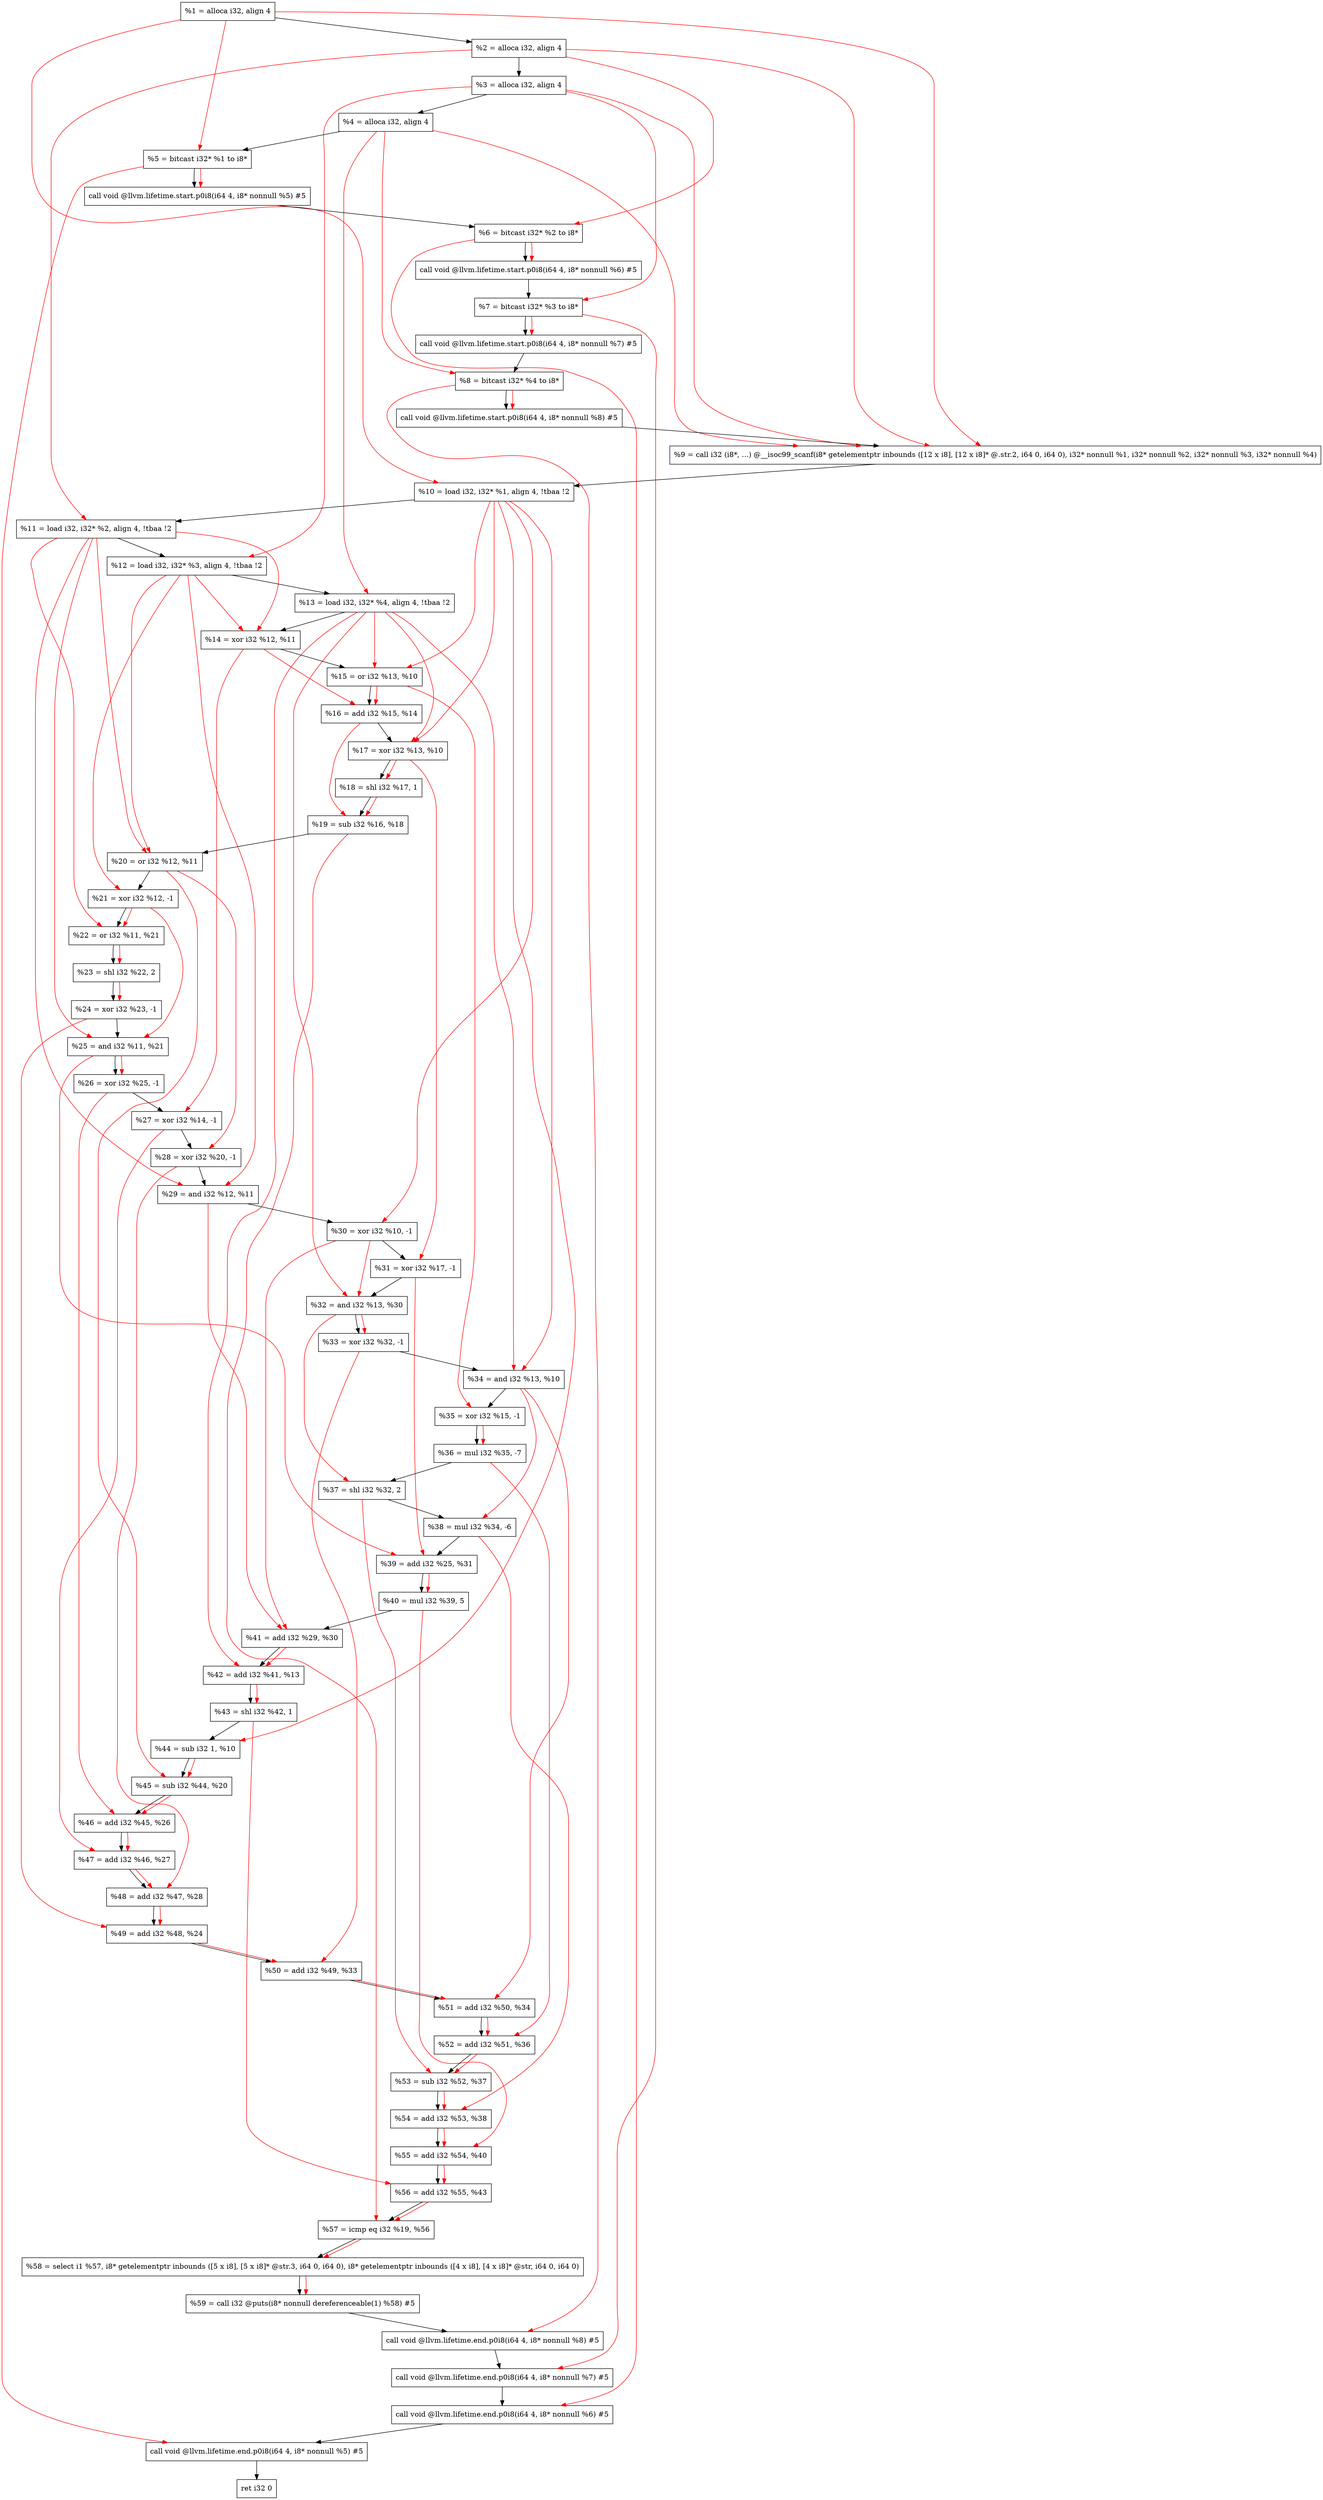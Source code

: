 digraph "DFG for'main' function" {
	Node0xb02e68[shape=record, label="  %1 = alloca i32, align 4"];
	Node0xb02ee8[shape=record, label="  %2 = alloca i32, align 4"];
	Node0xb02f78[shape=record, label="  %3 = alloca i32, align 4"];
	Node0xb02fd8[shape=record, label="  %4 = alloca i32, align 4"];
	Node0xb03088[shape=record, label="  %5 = bitcast i32* %1 to i8*"];
	Node0xb034b8[shape=record, label="  call void @llvm.lifetime.start.p0i8(i64 4, i8* nonnull %5) #5"];
	Node0xb03598[shape=record, label="  %6 = bitcast i32* %2 to i8*"];
	Node0xb03698[shape=record, label="  call void @llvm.lifetime.start.p0i8(i64 4, i8* nonnull %6) #5"];
	Node0xb03758[shape=record, label="  %7 = bitcast i32* %3 to i8*"];
	Node0xb03808[shape=record, label="  call void @llvm.lifetime.start.p0i8(i64 4, i8* nonnull %7) #5"];
	Node0xb038c8[shape=record, label="  %8 = bitcast i32* %4 to i8*"];
	Node0xb03978[shape=record, label="  call void @llvm.lifetime.start.p0i8(i64 4, i8* nonnull %8) #5"];
	Node0xafdc00[shape=record, label="  %9 = call i32 (i8*, ...) @__isoc99_scanf(i8* getelementptr inbounds ([12 x i8], [12 x i8]* @.str.2, i64 0, i64 0), i32* nonnull %1, i32* nonnull %2, i32* nonnull %3, i32* nonnull %4)"];
	Node0xb03b78[shape=record, label="  %10 = load i32, i32* %1, align 4, !tbaa !2"];
	Node0xb04ae8[shape=record, label="  %11 = load i32, i32* %2, align 4, !tbaa !2"];
	Node0xb05158[shape=record, label="  %12 = load i32, i32* %3, align 4, !tbaa !2"];
	Node0xb051b8[shape=record, label="  %13 = load i32, i32* %4, align 4, !tbaa !2"];
	Node0xb05230[shape=record, label="  %14 = xor i32 %12, %11"];
	Node0xb052a0[shape=record, label="  %15 = or i32 %13, %10"];
	Node0xb05310[shape=record, label="  %16 = add i32 %15, %14"];
	Node0xb05380[shape=record, label="  %17 = xor i32 %13, %10"];
	Node0xb053f0[shape=record, label="  %18 = shl i32 %17, 1"];
	Node0xb05460[shape=record, label="  %19 = sub i32 %16, %18"];
	Node0xb054d0[shape=record, label="  %20 = or i32 %12, %11"];
	Node0xb05540[shape=record, label="  %21 = xor i32 %12, -1"];
	Node0xb055b0[shape=record, label="  %22 = or i32 %11, %21"];
	Node0xb05620[shape=record, label="  %23 = shl i32 %22, 2"];
	Node0xb05690[shape=record, label="  %24 = xor i32 %23, -1"];
	Node0xb05700[shape=record, label="  %25 = and i32 %11, %21"];
	Node0xb05770[shape=record, label="  %26 = xor i32 %25, -1"];
	Node0xb057e0[shape=record, label="  %27 = xor i32 %14, -1"];
	Node0xb05850[shape=record, label="  %28 = xor i32 %20, -1"];
	Node0xb058c0[shape=record, label="  %29 = and i32 %12, %11"];
	Node0xb05930[shape=record, label="  %30 = xor i32 %10, -1"];
	Node0xb059a0[shape=record, label="  %31 = xor i32 %17, -1"];
	Node0xb05a10[shape=record, label="  %32 = and i32 %13, %30"];
	Node0xb05a80[shape=record, label="  %33 = xor i32 %32, -1"];
	Node0xb05af0[shape=record, label="  %34 = and i32 %13, %10"];
	Node0xb05b60[shape=record, label="  %35 = xor i32 %15, -1"];
	Node0xb05bd0[shape=record, label="  %36 = mul i32 %35, -7"];
	Node0xb05c40[shape=record, label="  %37 = shl i32 %32, 2"];
	Node0xb05cb0[shape=record, label="  %38 = mul i32 %34, -6"];
	Node0xb05d20[shape=record, label="  %39 = add i32 %25, %31"];
	Node0xb05d90[shape=record, label="  %40 = mul i32 %39, 5"];
	Node0xb05e00[shape=record, label="  %41 = add i32 %29, %30"];
	Node0xb05e70[shape=record, label="  %42 = add i32 %41, %13"];
	Node0xb05ee0[shape=record, label="  %43 = shl i32 %42, 1"];
	Node0xb05f50[shape=record, label="  %44 = sub i32 1, %10"];
	Node0xb05fc0[shape=record, label="  %45 = sub i32 %44, %20"];
	Node0xb06030[shape=record, label="  %46 = add i32 %45, %26"];
	Node0xb060a0[shape=record, label="  %47 = add i32 %46, %27"];
	Node0xb06110[shape=record, label="  %48 = add i32 %47, %28"];
	Node0xb06180[shape=record, label="  %49 = add i32 %48, %24"];
	Node0xb061f0[shape=record, label="  %50 = add i32 %49, %33"];
	Node0xb06260[shape=record, label="  %51 = add i32 %50, %34"];
	Node0xb062d0[shape=record, label="  %52 = add i32 %51, %36"];
	Node0xb06340[shape=record, label="  %53 = sub i32 %52, %37"];
	Node0xb063b0[shape=record, label="  %54 = add i32 %53, %38"];
	Node0xb06420[shape=record, label="  %55 = add i32 %54, %40"];
	Node0xb06490[shape=record, label="  %56 = add i32 %55, %43"];
	Node0xb06500[shape=record, label="  %57 = icmp eq i32 %19, %56"];
	Node0xaa28b8[shape=record, label="  %58 = select i1 %57, i8* getelementptr inbounds ([5 x i8], [5 x i8]* @str.3, i64 0, i64 0), i8* getelementptr inbounds ([4 x i8], [4 x i8]* @str, i64 0, i64 0)"];
	Node0xb06590[shape=record, label="  %59 = call i32 @puts(i8* nonnull dereferenceable(1) %58) #5"];
	Node0xb06838[shape=record, label="  call void @llvm.lifetime.end.p0i8(i64 4, i8* nonnull %8) #5"];
	Node0xb06998[shape=record, label="  call void @llvm.lifetime.end.p0i8(i64 4, i8* nonnull %7) #5"];
	Node0xb06aa8[shape=record, label="  call void @llvm.lifetime.end.p0i8(i64 4, i8* nonnull %6) #5"];
	Node0xb06bb8[shape=record, label="  call void @llvm.lifetime.end.p0i8(i64 4, i8* nonnull %5) #5"];
	Node0xb06c78[shape=record, label="  ret i32 0"];
	Node0xb02e68 -> Node0xb02ee8;
	Node0xb02ee8 -> Node0xb02f78;
	Node0xb02f78 -> Node0xb02fd8;
	Node0xb02fd8 -> Node0xb03088;
	Node0xb03088 -> Node0xb034b8;
	Node0xb034b8 -> Node0xb03598;
	Node0xb03598 -> Node0xb03698;
	Node0xb03698 -> Node0xb03758;
	Node0xb03758 -> Node0xb03808;
	Node0xb03808 -> Node0xb038c8;
	Node0xb038c8 -> Node0xb03978;
	Node0xb03978 -> Node0xafdc00;
	Node0xafdc00 -> Node0xb03b78;
	Node0xb03b78 -> Node0xb04ae8;
	Node0xb04ae8 -> Node0xb05158;
	Node0xb05158 -> Node0xb051b8;
	Node0xb051b8 -> Node0xb05230;
	Node0xb05230 -> Node0xb052a0;
	Node0xb052a0 -> Node0xb05310;
	Node0xb05310 -> Node0xb05380;
	Node0xb05380 -> Node0xb053f0;
	Node0xb053f0 -> Node0xb05460;
	Node0xb05460 -> Node0xb054d0;
	Node0xb054d0 -> Node0xb05540;
	Node0xb05540 -> Node0xb055b0;
	Node0xb055b0 -> Node0xb05620;
	Node0xb05620 -> Node0xb05690;
	Node0xb05690 -> Node0xb05700;
	Node0xb05700 -> Node0xb05770;
	Node0xb05770 -> Node0xb057e0;
	Node0xb057e0 -> Node0xb05850;
	Node0xb05850 -> Node0xb058c0;
	Node0xb058c0 -> Node0xb05930;
	Node0xb05930 -> Node0xb059a0;
	Node0xb059a0 -> Node0xb05a10;
	Node0xb05a10 -> Node0xb05a80;
	Node0xb05a80 -> Node0xb05af0;
	Node0xb05af0 -> Node0xb05b60;
	Node0xb05b60 -> Node0xb05bd0;
	Node0xb05bd0 -> Node0xb05c40;
	Node0xb05c40 -> Node0xb05cb0;
	Node0xb05cb0 -> Node0xb05d20;
	Node0xb05d20 -> Node0xb05d90;
	Node0xb05d90 -> Node0xb05e00;
	Node0xb05e00 -> Node0xb05e70;
	Node0xb05e70 -> Node0xb05ee0;
	Node0xb05ee0 -> Node0xb05f50;
	Node0xb05f50 -> Node0xb05fc0;
	Node0xb05fc0 -> Node0xb06030;
	Node0xb06030 -> Node0xb060a0;
	Node0xb060a0 -> Node0xb06110;
	Node0xb06110 -> Node0xb06180;
	Node0xb06180 -> Node0xb061f0;
	Node0xb061f0 -> Node0xb06260;
	Node0xb06260 -> Node0xb062d0;
	Node0xb062d0 -> Node0xb06340;
	Node0xb06340 -> Node0xb063b0;
	Node0xb063b0 -> Node0xb06420;
	Node0xb06420 -> Node0xb06490;
	Node0xb06490 -> Node0xb06500;
	Node0xb06500 -> Node0xaa28b8;
	Node0xaa28b8 -> Node0xb06590;
	Node0xb06590 -> Node0xb06838;
	Node0xb06838 -> Node0xb06998;
	Node0xb06998 -> Node0xb06aa8;
	Node0xb06aa8 -> Node0xb06bb8;
	Node0xb06bb8 -> Node0xb06c78;
edge [color=red]
	Node0xb02e68 -> Node0xb03088;
	Node0xb03088 -> Node0xb034b8;
	Node0xb02ee8 -> Node0xb03598;
	Node0xb03598 -> Node0xb03698;
	Node0xb02f78 -> Node0xb03758;
	Node0xb03758 -> Node0xb03808;
	Node0xb02fd8 -> Node0xb038c8;
	Node0xb038c8 -> Node0xb03978;
	Node0xb02e68 -> Node0xafdc00;
	Node0xb02ee8 -> Node0xafdc00;
	Node0xb02f78 -> Node0xafdc00;
	Node0xb02fd8 -> Node0xafdc00;
	Node0xb02e68 -> Node0xb03b78;
	Node0xb02ee8 -> Node0xb04ae8;
	Node0xb02f78 -> Node0xb05158;
	Node0xb02fd8 -> Node0xb051b8;
	Node0xb05158 -> Node0xb05230;
	Node0xb04ae8 -> Node0xb05230;
	Node0xb051b8 -> Node0xb052a0;
	Node0xb03b78 -> Node0xb052a0;
	Node0xb052a0 -> Node0xb05310;
	Node0xb05230 -> Node0xb05310;
	Node0xb051b8 -> Node0xb05380;
	Node0xb03b78 -> Node0xb05380;
	Node0xb05380 -> Node0xb053f0;
	Node0xb05310 -> Node0xb05460;
	Node0xb053f0 -> Node0xb05460;
	Node0xb05158 -> Node0xb054d0;
	Node0xb04ae8 -> Node0xb054d0;
	Node0xb05158 -> Node0xb05540;
	Node0xb04ae8 -> Node0xb055b0;
	Node0xb05540 -> Node0xb055b0;
	Node0xb055b0 -> Node0xb05620;
	Node0xb05620 -> Node0xb05690;
	Node0xb04ae8 -> Node0xb05700;
	Node0xb05540 -> Node0xb05700;
	Node0xb05700 -> Node0xb05770;
	Node0xb05230 -> Node0xb057e0;
	Node0xb054d0 -> Node0xb05850;
	Node0xb05158 -> Node0xb058c0;
	Node0xb04ae8 -> Node0xb058c0;
	Node0xb03b78 -> Node0xb05930;
	Node0xb05380 -> Node0xb059a0;
	Node0xb051b8 -> Node0xb05a10;
	Node0xb05930 -> Node0xb05a10;
	Node0xb05a10 -> Node0xb05a80;
	Node0xb051b8 -> Node0xb05af0;
	Node0xb03b78 -> Node0xb05af0;
	Node0xb052a0 -> Node0xb05b60;
	Node0xb05b60 -> Node0xb05bd0;
	Node0xb05a10 -> Node0xb05c40;
	Node0xb05af0 -> Node0xb05cb0;
	Node0xb05700 -> Node0xb05d20;
	Node0xb059a0 -> Node0xb05d20;
	Node0xb05d20 -> Node0xb05d90;
	Node0xb058c0 -> Node0xb05e00;
	Node0xb05930 -> Node0xb05e00;
	Node0xb05e00 -> Node0xb05e70;
	Node0xb051b8 -> Node0xb05e70;
	Node0xb05e70 -> Node0xb05ee0;
	Node0xb03b78 -> Node0xb05f50;
	Node0xb05f50 -> Node0xb05fc0;
	Node0xb054d0 -> Node0xb05fc0;
	Node0xb05fc0 -> Node0xb06030;
	Node0xb05770 -> Node0xb06030;
	Node0xb06030 -> Node0xb060a0;
	Node0xb057e0 -> Node0xb060a0;
	Node0xb060a0 -> Node0xb06110;
	Node0xb05850 -> Node0xb06110;
	Node0xb06110 -> Node0xb06180;
	Node0xb05690 -> Node0xb06180;
	Node0xb06180 -> Node0xb061f0;
	Node0xb05a80 -> Node0xb061f0;
	Node0xb061f0 -> Node0xb06260;
	Node0xb05af0 -> Node0xb06260;
	Node0xb06260 -> Node0xb062d0;
	Node0xb05bd0 -> Node0xb062d0;
	Node0xb062d0 -> Node0xb06340;
	Node0xb05c40 -> Node0xb06340;
	Node0xb06340 -> Node0xb063b0;
	Node0xb05cb0 -> Node0xb063b0;
	Node0xb063b0 -> Node0xb06420;
	Node0xb05d90 -> Node0xb06420;
	Node0xb06420 -> Node0xb06490;
	Node0xb05ee0 -> Node0xb06490;
	Node0xb05460 -> Node0xb06500;
	Node0xb06490 -> Node0xb06500;
	Node0xb06500 -> Node0xaa28b8;
	Node0xaa28b8 -> Node0xb06590;
	Node0xb038c8 -> Node0xb06838;
	Node0xb03758 -> Node0xb06998;
	Node0xb03598 -> Node0xb06aa8;
	Node0xb03088 -> Node0xb06bb8;
}

